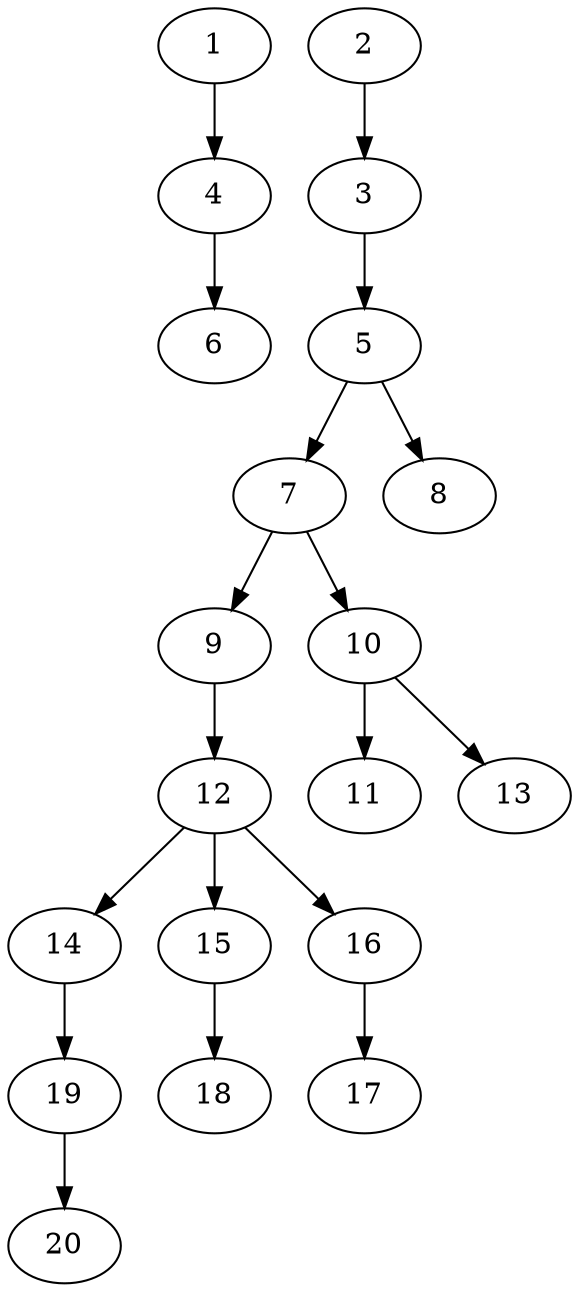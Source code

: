 // DAG (tier=1-easy, mode=compute, n=20, ccr=0.258, fat=0.378, density=0.337, regular=0.627, jump=0.068, mindata=262144, maxdata=2097152)
// DAG automatically generated by daggen at Sun Aug 24 16:33:32 2025
// /home/ermia/Project/Environments/daggen/bin/daggen --dot --ccr 0.258 --fat 0.378 --regular 0.627 --density 0.337 --jump 0.068 --mindata 262144 --maxdata 2097152 -n 20 
digraph G {
  1 [size="304126499842123", alpha="0.07", expect_size="152063249921061"]
  1 -> 4 [size ="26968108040192"]
  2 [size="472923524368710", alpha="0.01", expect_size="236461762184355"]
  2 -> 3 [size ="7507099516928"]
  3 [size="20265233102263928", alpha="0.16", expect_size="10132616551131964"]
  3 -> 5 [size ="10224169648128"]
  4 [size="31741300247136644", alpha="0.09", expect_size="15870650123568322"]
  4 -> 6 [size ="15629864140800"]
  5 [size="329235530193442", alpha="0.19", expect_size="164617765096721"]
  5 -> 7 [size ="23563398545408"]
  5 -> 8 [size ="23563398545408"]
  6 [size="10661471308812834", alpha="0.15", expect_size="5330735654406417"]
  7 [size="31905960300299376", alpha="0.16", expect_size="15952980150149688"]
  7 -> 9 [size ="33688783945728"]
  7 -> 10 [size ="33688783945728"]
  8 [size="52089138389260848", alpha="0.14", expect_size="26044569194630424"]
  9 [size="1036601925081783", alpha="0.04", expect_size="518300962540891"]
  9 -> 12 [size ="23479118200832"]
  10 [size="349873789382888", alpha="0.02", expect_size="174936894691444"]
  10 -> 11 [size ="15975265075200"]
  10 -> 13 [size ="15975265075200"]
  11 [size="8863368596437336064", alpha="0.12", expect_size="4431684298218668032"]
  12 [size="692533995824480256", alpha="0.03", expect_size="346266997912240128"]
  12 -> 14 [size ="6262062317568"]
  12 -> 15 [size ="6262062317568"]
  12 -> 16 [size ="6262062317568"]
  13 [size="5894983897259309", alpha="0.16", expect_size="2947491948629654"]
  14 [size="18102762658798476", alpha="0.14", expect_size="9051381329399238"]
  14 -> 19 [size ="20179643793408"]
  15 [size="18500489629942140", alpha="0.07", expect_size="9250244814971070"]
  15 -> 18 [size ="11346171133952"]
  16 [size="45282170409667", alpha="0.02", expect_size="22641085204833"]
  16 -> 17 [size ="5544609841152"]
  17 [size="3061459809644576768", alpha="0.06", expect_size="1530729904822288384"]
  18 [size="198346317020000", alpha="0.06", expect_size="99173158510000"]
  19 [size="1566441599378782", alpha="0.09", expect_size="783220799689391"]
  19 -> 20 [size ="1736651571200"]
  20 [size="2391824998894403584", alpha="0.20", expect_size="1195912499447201792"]
}